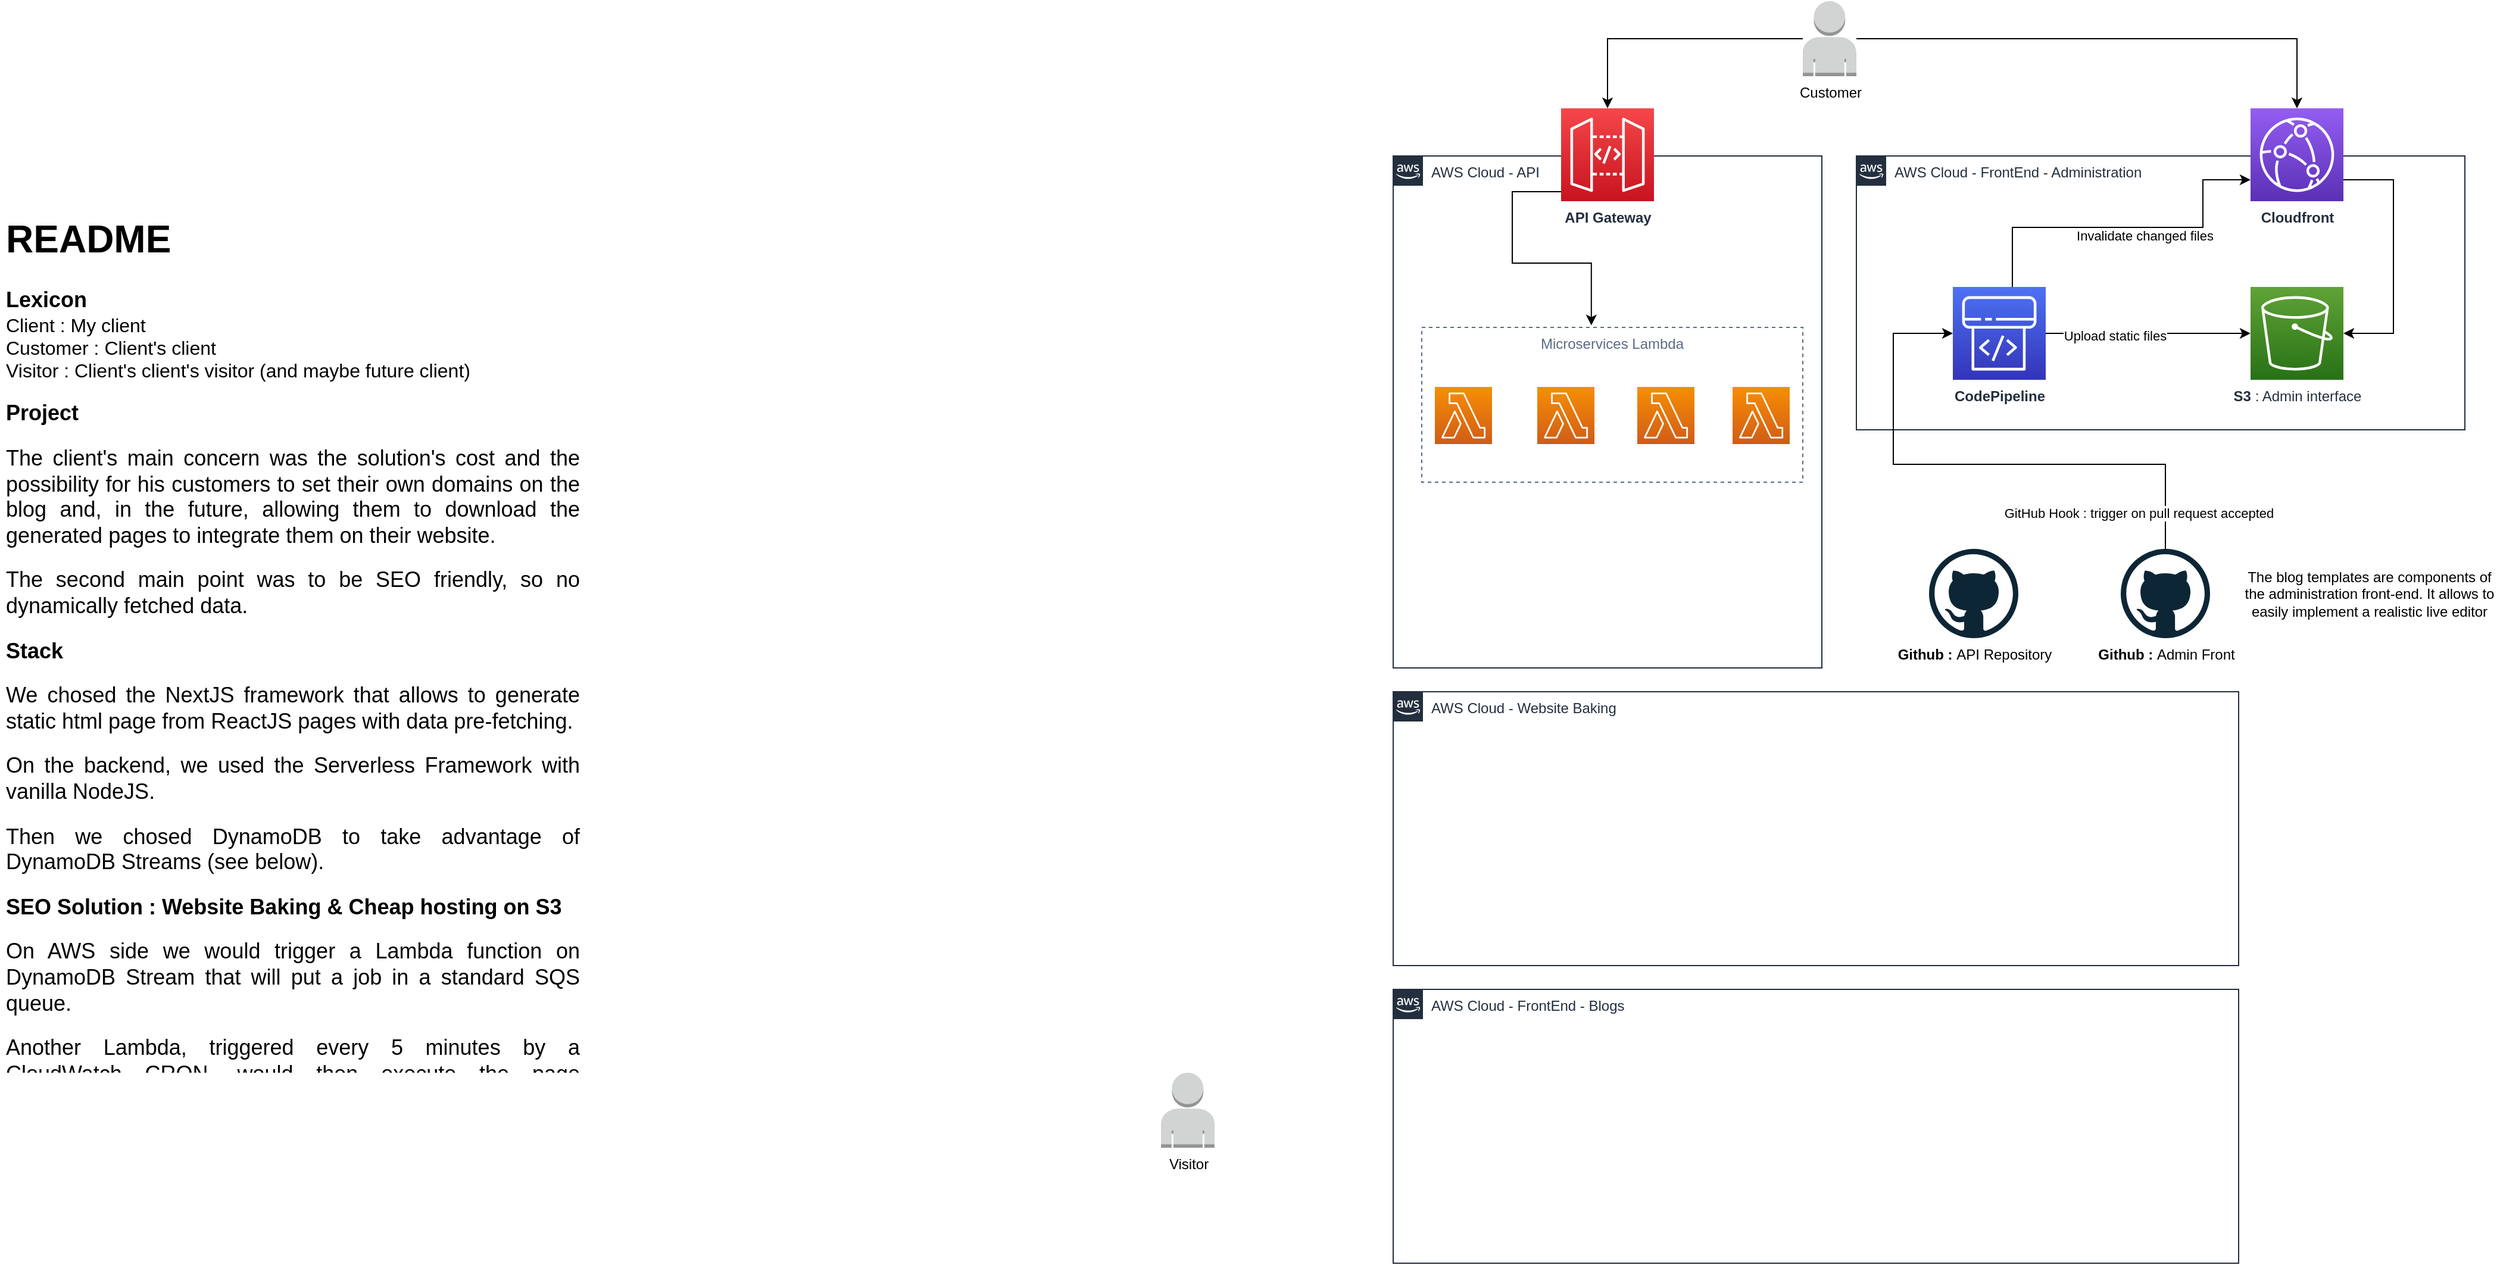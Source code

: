 <mxfile version="13.10.4" type="github">
  <diagram id="Ht1M8jgEwFfnCIfOTk4-" name="Page-1">
    <mxGraphModel dx="2469" dy="696" grid="1" gridSize="10" guides="1" tooltips="1" connect="1" arrows="1" fold="1" page="1" pageScale="1" pageWidth="1169" pageHeight="827" math="0" shadow="0">
      <root>
        <mxCell id="0" />
        <mxCell id="1" parent="0" />
        <mxCell id="oRE_mYbqo-P45fYyQHj--1" value="&lt;h1 align=&quot;justify&quot;&gt;README&lt;/h1&gt;&lt;div&gt;&lt;font style=&quot;font-size: 18px&quot;&gt;&lt;b&gt;Lexicon&lt;/b&gt;&lt;/font&gt;&lt;/div&gt;&lt;div&gt;&lt;font size=&quot;3&quot;&gt;Client : My client&lt;/font&gt;&lt;/div&gt;&lt;div&gt;&lt;font size=&quot;3&quot;&gt;Customer : Client&#39;s client&lt;/font&gt;&lt;/div&gt;&lt;div&gt;&lt;font size=&quot;3&quot;&gt;Visitor : Client&#39;s client&#39;s visitor (and maybe future client)&lt;/font&gt;&lt;br&gt;&lt;/div&gt;&lt;p align=&quot;justify&quot;&gt;&lt;font style=&quot;font-size: 18px&quot;&gt;&lt;b&gt;Project&lt;/b&gt;&lt;br&gt;&lt;/font&gt;&lt;/p&gt;&lt;p align=&quot;justify&quot;&gt;&lt;font style=&quot;font-size: 18px&quot;&gt;The client&#39;s main concern was the solution&#39;s cost and the &lt;font style=&quot;font-size: 18px&quot;&gt;possibility for his customers to set their own domains on the blog and, in the future, allowing them to download the generated pages to integrate them on their website.&lt;/font&gt;&lt;/font&gt;&lt;/p&gt;&lt;p align=&quot;justify&quot;&gt;&lt;font style=&quot;font-size: 18px&quot;&gt;&lt;font style=&quot;font-size: 18px&quot;&gt;The second main point was to be SEO friendly, so no dynamically fetched data.&lt;br&gt;&lt;/font&gt;&lt;/font&gt;&lt;/p&gt;&lt;p align=&quot;justify&quot;&gt;&lt;b&gt;&lt;font style=&quot;font-size: 18px&quot;&gt;&lt;font style=&quot;font-size: 18px&quot;&gt;Stack&lt;br&gt;&lt;/font&gt;&lt;/font&gt;&lt;/b&gt;&lt;/p&gt;&lt;p align=&quot;justify&quot;&gt;&lt;font style=&quot;font-size: 18px&quot;&gt;&lt;font style=&quot;font-size: 18px&quot;&gt;We chosed the NextJS framework that allows to generate static html page from ReactJS pages with data pre-fetching. &lt;br&gt;&lt;/font&gt;&lt;/font&gt;&lt;/p&gt;&lt;p align=&quot;justify&quot;&gt;&lt;font style=&quot;font-size: 18px&quot;&gt;&lt;font style=&quot;font-size: 18px&quot;&gt;On the backend, we used the Serverless Framework with vanilla NodeJS. &lt;br&gt;&lt;/font&gt;&lt;/font&gt;&lt;/p&gt;&lt;p align=&quot;justify&quot;&gt;&lt;font style=&quot;font-size: 18px&quot;&gt;&lt;font style=&quot;font-size: 18px&quot;&gt;Then we chosed DynamoDB to take advantage of DynamoDB Streams (see below).&lt;br&gt;&lt;/font&gt;&lt;/font&gt;&lt;/p&gt;&lt;p align=&quot;justify&quot;&gt;&lt;font style=&quot;font-size: 18px&quot;&gt;&lt;font style=&quot;font-size: 18px&quot;&gt;&lt;b&gt;SEO Solution : Website Baking&lt;/b&gt; &lt;b&gt;&amp;amp; Cheap hosting on S3&lt;/b&gt;&lt;br&gt;&lt;/font&gt;&lt;/font&gt;&lt;/p&gt;&lt;p align=&quot;justify&quot;&gt;&lt;font style=&quot;font-size: 18px&quot;&gt;&lt;font style=&quot;font-size: 18px&quot;&gt;On AWS side we would trigger a Lambda function on DynamoDB Stream that will put a job in a standard SQS queue.&amp;nbsp; &lt;br&gt;&lt;/font&gt;&lt;/font&gt;&lt;/p&gt;&lt;p align=&quot;justify&quot;&gt;&lt;font style=&quot;font-size: 18px&quot;&gt;&lt;font style=&quot;font-size: 18px&quot;&gt;Another Lambda, triggered every 5 minutes by a CloudWatch CRON, would then execute the page compilation, upload on S3 the result and then invalidate CloudFront for the concerned page.&lt;br&gt;&lt;/font&gt;&lt;/font&gt;&lt;/p&gt;" style="text;html=1;strokeColor=none;fillColor=none;spacing=5;spacingTop=-20;whiteSpace=wrap;overflow=hidden;rounded=0;fontSize=16;" vertex="1" parent="1">
          <mxGeometry x="-390" y="180" width="490" height="730" as="geometry" />
        </mxCell>
        <mxCell id="oRE_mYbqo-P45fYyQHj--2" value="AWS Cloud - API" style="points=[[0,0],[0.25,0],[0.5,0],[0.75,0],[1,0],[1,0.25],[1,0.5],[1,0.75],[1,1],[0.75,1],[0.5,1],[0.25,1],[0,1],[0,0.75],[0,0.5],[0,0.25]];outlineConnect=0;gradientColor=none;html=1;whiteSpace=wrap;fontSize=12;fontStyle=0;shape=mxgraph.aws4.group;grIcon=mxgraph.aws4.group_aws_cloud_alt;strokeColor=#232F3E;fillColor=none;verticalAlign=top;align=left;spacingLeft=30;fontColor=#232F3E;dashed=0;" vertex="1" parent="1">
          <mxGeometry x="780" y="140" width="360" height="430" as="geometry" />
        </mxCell>
        <mxCell id="oRE_mYbqo-P45fYyQHj--3" value="AWS Cloud - Website Baking" style="points=[[0,0],[0.25,0],[0.5,0],[0.75,0],[1,0],[1,0.25],[1,0.5],[1,0.75],[1,1],[0.75,1],[0.5,1],[0.25,1],[0,1],[0,0.75],[0,0.5],[0,0.25]];outlineConnect=0;gradientColor=none;html=1;whiteSpace=wrap;fontSize=12;fontStyle=0;shape=mxgraph.aws4.group;grIcon=mxgraph.aws4.group_aws_cloud_alt;strokeColor=#232F3E;fillColor=none;verticalAlign=top;align=left;spacingLeft=30;fontColor=#232F3E;dashed=0;" vertex="1" parent="1">
          <mxGeometry x="780" y="590" width="710" height="230" as="geometry" />
        </mxCell>
        <mxCell id="oRE_mYbqo-P45fYyQHj--4" value="AWS Cloud - FrontEnd - Blogs" style="points=[[0,0],[0.25,0],[0.5,0],[0.75,0],[1,0],[1,0.25],[1,0.5],[1,0.75],[1,1],[0.75,1],[0.5,1],[0.25,1],[0,1],[0,0.75],[0,0.5],[0,0.25]];outlineConnect=0;gradientColor=none;html=1;whiteSpace=wrap;fontSize=12;fontStyle=0;shape=mxgraph.aws4.group;grIcon=mxgraph.aws4.group_aws_cloud_alt;strokeColor=#232F3E;fillColor=none;verticalAlign=top;align=left;spacingLeft=30;fontColor=#232F3E;dashed=0;" vertex="1" parent="1">
          <mxGeometry x="780" y="840" width="710" height="230" as="geometry" />
        </mxCell>
        <mxCell id="oRE_mYbqo-P45fYyQHj--5" value="AWS Cloud - FrontEnd - Administration" style="points=[[0,0],[0.25,0],[0.5,0],[0.75,0],[1,0],[1,0.25],[1,0.5],[1,0.75],[1,1],[0.75,1],[0.5,1],[0.25,1],[0,1],[0,0.75],[0,0.5],[0,0.25]];outlineConnect=0;gradientColor=none;html=1;whiteSpace=wrap;fontSize=12;fontStyle=0;shape=mxgraph.aws4.group;grIcon=mxgraph.aws4.group_aws_cloud_alt;strokeColor=#232F3E;fillColor=none;verticalAlign=top;align=left;spacingLeft=30;fontColor=#232F3E;dashed=0;" vertex="1" parent="1">
          <mxGeometry x="1169" y="140" width="511" height="230" as="geometry" />
        </mxCell>
        <mxCell id="oRE_mYbqo-P45fYyQHj--25" style="edgeStyle=orthogonalEdgeStyle;rounded=0;orthogonalLoop=1;jettySize=auto;html=1;" edge="1" parent="1" source="oRE_mYbqo-P45fYyQHj--7" target="oRE_mYbqo-P45fYyQHj--15">
          <mxGeometry relative="1" as="geometry" />
        </mxCell>
        <mxCell id="oRE_mYbqo-P45fYyQHj--35" style="edgeStyle=orthogonalEdgeStyle;rounded=0;orthogonalLoop=1;jettySize=auto;html=1;" edge="1" parent="1" source="oRE_mYbqo-P45fYyQHj--7" target="oRE_mYbqo-P45fYyQHj--32">
          <mxGeometry relative="1" as="geometry" />
        </mxCell>
        <mxCell id="oRE_mYbqo-P45fYyQHj--7" value="Customer" style="outlineConnect=0;dashed=0;verticalLabelPosition=bottom;verticalAlign=top;align=center;html=1;shape=mxgraph.aws3.user;fillColor=#D2D3D3;gradientColor=none;" vertex="1" parent="1">
          <mxGeometry x="1124" y="10" width="45" height="63" as="geometry" />
        </mxCell>
        <mxCell id="oRE_mYbqo-P45fYyQHj--8" value="Visitor" style="outlineConnect=0;dashed=0;verticalLabelPosition=bottom;verticalAlign=top;align=center;html=1;shape=mxgraph.aws3.user;fillColor=#D2D3D3;gradientColor=none;" vertex="1" parent="1">
          <mxGeometry x="585" y="910" width="45" height="63" as="geometry" />
        </mxCell>
        <mxCell id="oRE_mYbqo-P45fYyQHj--11" value="&lt;b&gt;Github : &lt;/b&gt;API Repository" style="dashed=0;outlineConnect=0;html=1;align=center;labelPosition=center;verticalLabelPosition=bottom;verticalAlign=top;shape=mxgraph.weblogos.github" vertex="1" parent="1">
          <mxGeometry x="1230" y="470" width="75" height="75" as="geometry" />
        </mxCell>
        <mxCell id="oRE_mYbqo-P45fYyQHj--17" style="edgeStyle=orthogonalEdgeStyle;rounded=0;orthogonalLoop=1;jettySize=auto;html=1;" edge="1" parent="1" source="oRE_mYbqo-P45fYyQHj--12" target="oRE_mYbqo-P45fYyQHj--16">
          <mxGeometry relative="1" as="geometry">
            <Array as="points">
              <mxPoint x="1429" y="399" />
              <mxPoint x="1200" y="399" />
              <mxPoint x="1200" y="289" />
            </Array>
          </mxGeometry>
        </mxCell>
        <mxCell id="oRE_mYbqo-P45fYyQHj--18" value="GitHub Hook : trigger on pull request accepted" style="edgeLabel;html=1;align=center;verticalAlign=middle;resizable=0;points=[];" vertex="1" connectable="0" parent="oRE_mYbqo-P45fYyQHj--17">
          <mxGeometry x="-0.501" y="2" relative="1" as="geometry">
            <mxPoint x="20.43" y="39" as="offset" />
          </mxGeometry>
        </mxCell>
        <mxCell id="oRE_mYbqo-P45fYyQHj--12" value="&lt;b&gt;Github : &lt;/b&gt;Admin Front" style="dashed=0;outlineConnect=0;html=1;align=center;labelPosition=center;verticalLabelPosition=bottom;verticalAlign=top;shape=mxgraph.weblogos.github" vertex="1" parent="1">
          <mxGeometry x="1391" y="470" width="75" height="75" as="geometry" />
        </mxCell>
        <mxCell id="oRE_mYbqo-P45fYyQHj--13" value="The blog templates are components of the administration front-end. It allows to easily implement a realistic live editor" style="text;html=1;strokeColor=none;fillColor=none;align=center;verticalAlign=middle;whiteSpace=wrap;rounded=0;" vertex="1" parent="1">
          <mxGeometry x="1491" y="497.5" width="217.5" height="20" as="geometry" />
        </mxCell>
        <mxCell id="oRE_mYbqo-P45fYyQHj--14" value="&lt;b&gt;S3 &lt;/b&gt;: Admin interface" style="outlineConnect=0;fontColor=#232F3E;gradientColor=#60A337;gradientDirection=north;fillColor=#277116;strokeColor=#ffffff;dashed=0;verticalLabelPosition=bottom;verticalAlign=top;align=center;html=1;fontSize=12;fontStyle=0;aspect=fixed;shape=mxgraph.aws4.resourceIcon;resIcon=mxgraph.aws4.s3;" vertex="1" parent="1">
          <mxGeometry x="1500" y="250" width="78" height="78" as="geometry" />
        </mxCell>
        <mxCell id="oRE_mYbqo-P45fYyQHj--21" style="edgeStyle=orthogonalEdgeStyle;rounded=0;orthogonalLoop=1;jettySize=auto;html=1;" edge="1" parent="1" source="oRE_mYbqo-P45fYyQHj--15" target="oRE_mYbqo-P45fYyQHj--14">
          <mxGeometry relative="1" as="geometry">
            <Array as="points">
              <mxPoint x="1620" y="160" />
              <mxPoint x="1620" y="289" />
            </Array>
          </mxGeometry>
        </mxCell>
        <mxCell id="oRE_mYbqo-P45fYyQHj--15" value="&lt;b&gt;Cloudfront&lt;/b&gt;" style="outlineConnect=0;fontColor=#232F3E;gradientColor=#945DF2;gradientDirection=north;fillColor=#5A30B5;strokeColor=#ffffff;dashed=0;verticalLabelPosition=bottom;verticalAlign=top;align=center;html=1;fontSize=12;fontStyle=0;aspect=fixed;shape=mxgraph.aws4.resourceIcon;resIcon=mxgraph.aws4.cloudfront;" vertex="1" parent="1">
          <mxGeometry x="1500" y="100" width="78" height="78" as="geometry" />
        </mxCell>
        <mxCell id="oRE_mYbqo-P45fYyQHj--19" style="edgeStyle=orthogonalEdgeStyle;rounded=0;orthogonalLoop=1;jettySize=auto;html=1;" edge="1" parent="1" source="oRE_mYbqo-P45fYyQHj--16" target="oRE_mYbqo-P45fYyQHj--14">
          <mxGeometry relative="1" as="geometry" />
        </mxCell>
        <mxCell id="oRE_mYbqo-P45fYyQHj--22" value="Upload static files" style="edgeLabel;html=1;align=center;verticalAlign=middle;resizable=0;points=[];" vertex="1" connectable="0" parent="oRE_mYbqo-P45fYyQHj--19">
          <mxGeometry x="-0.334" y="-2" relative="1" as="geometry">
            <mxPoint as="offset" />
          </mxGeometry>
        </mxCell>
        <mxCell id="oRE_mYbqo-P45fYyQHj--23" style="edgeStyle=orthogonalEdgeStyle;rounded=0;orthogonalLoop=1;jettySize=auto;html=1;" edge="1" parent="1" source="oRE_mYbqo-P45fYyQHj--16" target="oRE_mYbqo-P45fYyQHj--15">
          <mxGeometry relative="1" as="geometry">
            <Array as="points">
              <mxPoint x="1300" y="200" />
              <mxPoint x="1460" y="200" />
              <mxPoint x="1460" y="160" />
            </Array>
          </mxGeometry>
        </mxCell>
        <mxCell id="oRE_mYbqo-P45fYyQHj--24" value="Invalidate changed files" style="edgeLabel;html=1;align=center;verticalAlign=middle;resizable=0;points=[];" vertex="1" connectable="0" parent="oRE_mYbqo-P45fYyQHj--23">
          <mxGeometry x="0.11" y="-7" relative="1" as="geometry">
            <mxPoint as="offset" />
          </mxGeometry>
        </mxCell>
        <mxCell id="oRE_mYbqo-P45fYyQHj--16" value="&lt;b&gt;CodePipeline&lt;/b&gt;" style="outlineConnect=0;fontColor=#232F3E;gradientColor=#4D72F3;gradientDirection=north;fillColor=#3334B9;strokeColor=#ffffff;dashed=0;verticalLabelPosition=bottom;verticalAlign=top;align=center;html=1;fontSize=12;fontStyle=0;aspect=fixed;shape=mxgraph.aws4.resourceIcon;resIcon=mxgraph.aws4.codepipeline;" vertex="1" parent="1">
          <mxGeometry x="1250" y="250" width="78" height="78" as="geometry" />
        </mxCell>
        <mxCell id="oRE_mYbqo-P45fYyQHj--34" style="edgeStyle=orthogonalEdgeStyle;rounded=0;orthogonalLoop=1;jettySize=auto;html=1;entryX=0.445;entryY=-0.013;entryDx=0;entryDy=0;entryPerimeter=0;" edge="1" parent="1" source="oRE_mYbqo-P45fYyQHj--32" target="oRE_mYbqo-P45fYyQHj--27">
          <mxGeometry relative="1" as="geometry">
            <mxPoint x="960.0" y="270" as="targetPoint" />
            <Array as="points">
              <mxPoint x="880" y="170" />
              <mxPoint x="880" y="230" />
              <mxPoint x="946" y="230" />
            </Array>
          </mxGeometry>
        </mxCell>
        <mxCell id="oRE_mYbqo-P45fYyQHj--32" value="&lt;b&gt;API Gateway&lt;br&gt;&lt;/b&gt;" style="outlineConnect=0;fontColor=#232F3E;gradientColor=#F54749;gradientDirection=north;fillColor=#C7131F;strokeColor=#ffffff;dashed=0;verticalLabelPosition=bottom;verticalAlign=top;align=center;html=1;fontSize=12;fontStyle=0;aspect=fixed;shape=mxgraph.aws4.resourceIcon;resIcon=mxgraph.aws4.api_gateway;" vertex="1" parent="1">
          <mxGeometry x="921" y="100" width="78" height="78" as="geometry" />
        </mxCell>
        <mxCell id="oRE_mYbqo-P45fYyQHj--33" value="" style="group" vertex="1" connectable="0" parent="1">
          <mxGeometry x="804" y="284" width="320" height="130" as="geometry" />
        </mxCell>
        <mxCell id="oRE_mYbqo-P45fYyQHj--27" value="Microservices Lambda" style="fillColor=none;strokeColor=#5A6C86;dashed=1;verticalAlign=top;fontStyle=0;fontColor=#5A6C86;" vertex="1" parent="oRE_mYbqo-P45fYyQHj--33">
          <mxGeometry width="320" height="130" as="geometry" />
        </mxCell>
        <mxCell id="oRE_mYbqo-P45fYyQHj--28" value="" style="outlineConnect=0;fontColor=#232F3E;gradientColor=#F78E04;gradientDirection=north;fillColor=#D05C17;strokeColor=#ffffff;dashed=0;verticalLabelPosition=bottom;verticalAlign=top;align=center;html=1;fontSize=12;fontStyle=0;aspect=fixed;shape=mxgraph.aws4.resourceIcon;resIcon=mxgraph.aws4.lambda;" vertex="1" parent="oRE_mYbqo-P45fYyQHj--33">
          <mxGeometry x="11" y="50" width="48" height="48" as="geometry" />
        </mxCell>
        <mxCell id="oRE_mYbqo-P45fYyQHj--29" value="" style="outlineConnect=0;fontColor=#232F3E;gradientColor=#F78E04;gradientDirection=north;fillColor=#D05C17;strokeColor=#ffffff;dashed=0;verticalLabelPosition=bottom;verticalAlign=top;align=center;html=1;fontSize=12;fontStyle=0;aspect=fixed;shape=mxgraph.aws4.resourceIcon;resIcon=mxgraph.aws4.lambda;" vertex="1" parent="oRE_mYbqo-P45fYyQHj--33">
          <mxGeometry x="97" y="50" width="48" height="48" as="geometry" />
        </mxCell>
        <mxCell id="oRE_mYbqo-P45fYyQHj--30" value="" style="outlineConnect=0;fontColor=#232F3E;gradientColor=#F78E04;gradientDirection=north;fillColor=#D05C17;strokeColor=#ffffff;dashed=0;verticalLabelPosition=bottom;verticalAlign=top;align=center;html=1;fontSize=12;fontStyle=0;aspect=fixed;shape=mxgraph.aws4.resourceIcon;resIcon=mxgraph.aws4.lambda;" vertex="1" parent="oRE_mYbqo-P45fYyQHj--33">
          <mxGeometry x="181" y="50" width="48" height="48" as="geometry" />
        </mxCell>
        <mxCell id="oRE_mYbqo-P45fYyQHj--31" value="" style="outlineConnect=0;fontColor=#232F3E;gradientColor=#F78E04;gradientDirection=north;fillColor=#D05C17;strokeColor=#ffffff;dashed=0;verticalLabelPosition=bottom;verticalAlign=top;align=center;html=1;fontSize=12;fontStyle=0;aspect=fixed;shape=mxgraph.aws4.resourceIcon;resIcon=mxgraph.aws4.lambda;" vertex="1" parent="oRE_mYbqo-P45fYyQHj--33">
          <mxGeometry x="261" y="50" width="48" height="48" as="geometry" />
        </mxCell>
      </root>
    </mxGraphModel>
  </diagram>
</mxfile>
